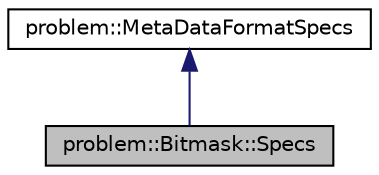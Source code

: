digraph "problem::Bitmask::Specs"
{
 // LATEX_PDF_SIZE
  edge [fontname="Helvetica",fontsize="10",labelfontname="Helvetica",labelfontsize="10"];
  node [fontname="Helvetica",fontsize="10",shape=record];
  Node1 [label="problem::Bitmask::Specs",height=0.2,width=0.4,color="black", fillcolor="grey75", style="filled", fontcolor="black",tooltip=" "];
  Node2 -> Node1 [dir="back",color="midnightblue",fontsize="10",style="solid",fontname="Helvetica"];
  Node2 [label="problem::MetaDataFormatSpecs",height=0.2,width=0.4,color="black", fillcolor="white", style="filled",URL="$structproblem_1_1MetaDataFormatSpecs.html",tooltip=" "];
}
